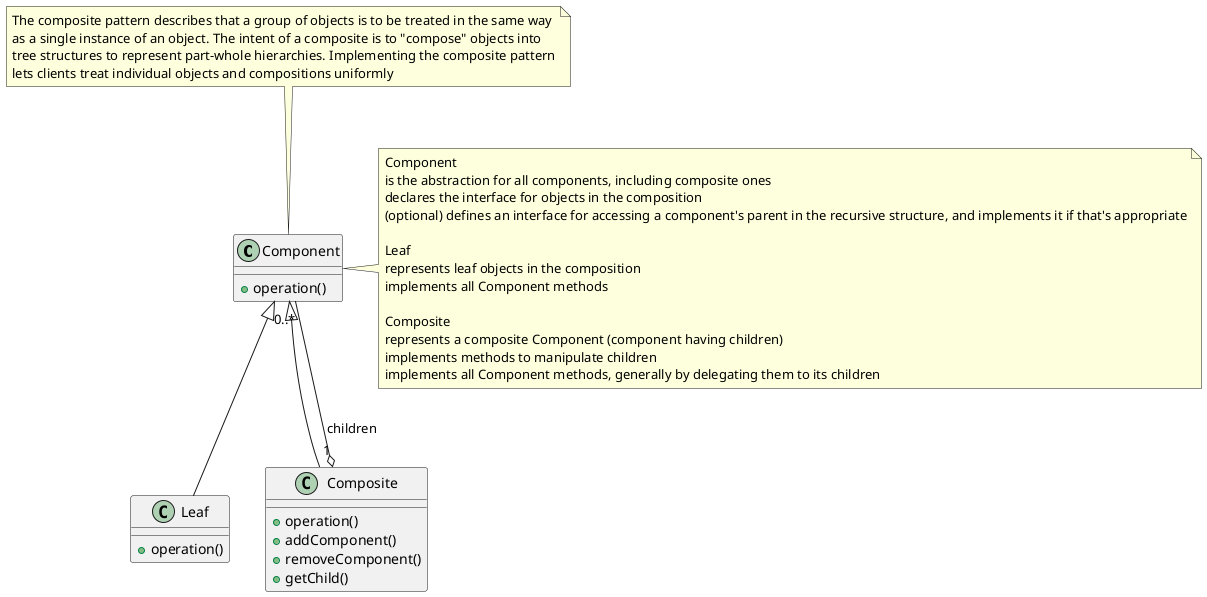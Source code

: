@startuml

class Component{
 +operation()
}

class Leaf{
 +operation()
}

class Composite{
 +operation()
 +addComponent()
 +removeComponent()
 +getChild()
}

Component <|-- Leaf
Component <|-- Composite
Composite "1" o-- "0..*" Component : children
note top of (Component)
The composite pattern describes that a group of objects is to be treated in the same way
as a single instance of an object. The intent of a composite is to "compose" objects into
tree structures to represent part-whole hierarchies. Implementing the composite pattern
lets clients treat individual objects and compositions uniformly
end note

note right of (Component)
     Component
     is the abstraction for all components, including composite ones
     declares the interface for objects in the composition
     (optional) defines an interface for accessing a component's parent in the recursive structure, and implements it if that's appropriate

     Leaf
     represents leaf objects in the composition
     implements all Component methods

     Composite
     represents a composite Component (component having children)
     implements methods to manipulate children
     implements all Component methods, generally by delegating them to its children
end note


@enduml